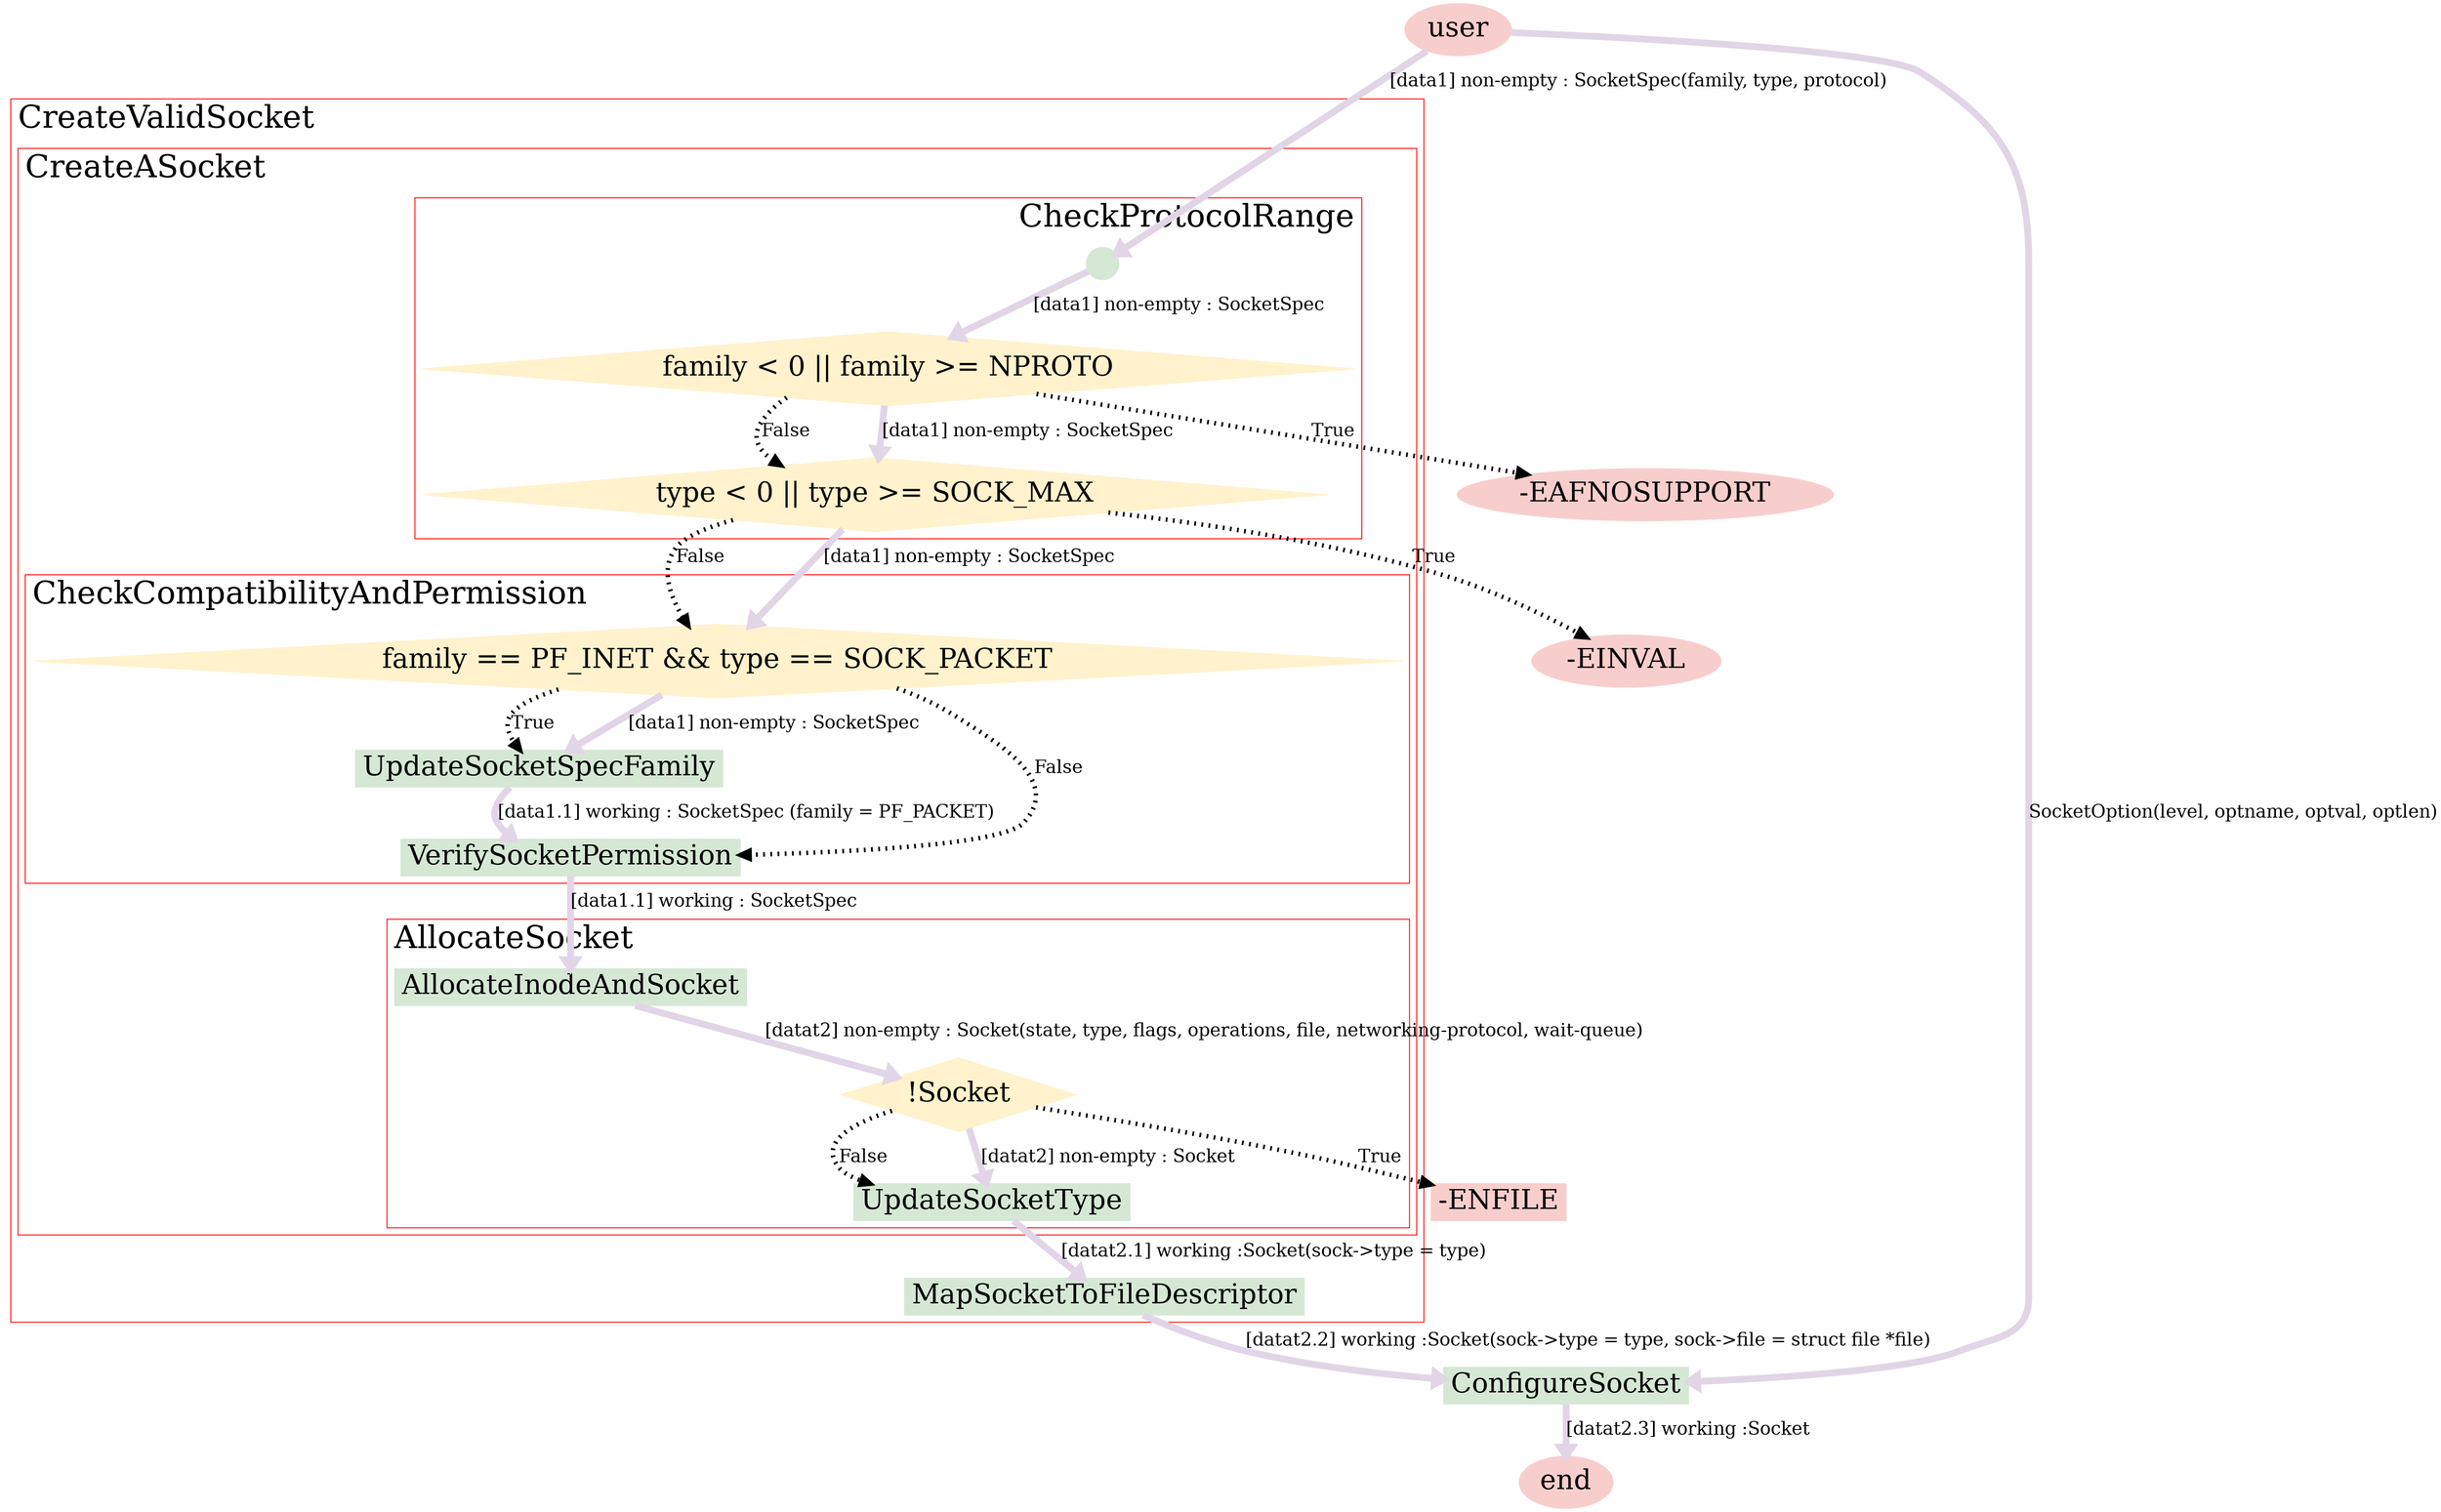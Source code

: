 digraph G {
   node [style=filled,  color="#D5E8D4", fontsize=30, shape=box];
   #edge [penwidth = 10, arrowsize=0.1, fontsize=20, color="#C2DFFF"];
   edge [penwidth = 7.5, fontsize=20, color="#E1D5E7"];
   compound=true;
   fontsize=35;
   labeljust=l;
   color="red";
   nodesep=2;
   rankdir="TD";

 #CreateSocket
  subgraph cluster_0 {
    #style=filled;
    #color=lightgrey;
    label = "CreateValidSocket";
    
    point0 [shape="point",width=0.5];
    #CreateTheSocket    
    subgraph cluster_0_1 {
         #color=blue;
         label = "CreateASocket";
        
        #CheckProtocolRange
        subgraph cluster_0_2 {
            #color=lightgrey;
            label="CheckProtocolRange";
            labeljust=r;
            
            decision0 [label="family < 0 || family >= NPROTO", shape=diamond, color="#FFF2CC"]
            decision1 [label="type < 0 || type >= SOCK_MAX", shape=diamond, color="#FFF2CC"]
            
            decision0 -> decision1 [label="False", style=dotted, penwidth = 5, color=black, arrowsize=1];
            
            
            point0 -> decision0 [label="[data1] non-empty : SocketSpec"];
            decision0 -> decision1 [label="[data1] non-empty : SocketSpec"];
        }
        #end CheckProtocolRange
        
        # CheckCompatibilityAndPermission
        subgraph cluster_0_3 {
          label="CheckCompatibilityAndPermission";
          
            decision2 [label="family == PF_INET && type == SOCK_PACKET", shape=diamond, color="#FFF2CC"];
            a3 [label="UpdateSocketSpecFamily"];
            a4 [label="VerifySocketPermission"];
            decision2 [label="family == PF_INET && type == SOCK_PACKET", shape=diamond, color="#FFF2CC"];
            
            
            decision2 -> a3 [label="True", style=dotted, penwidth = 5, color=black, arrowsize=1];
            decision2 -> a4 [label="False", style=dotted, penwidth = 5, color=black, arrowsize=1];
            
            decision2 -> a3 [label="[data1] non-empty : SocketSpec"];
            a3 -> a4 [label="[data1.1] working : SocketSpec (family = PF_PACKET)"];
           
        }
        # end CheckCompatibilityAndPermission
        
        decision1 -> decision2 [label="False", style=dotted, penwidth = 5, color=black, arrowsize=1];
        decision1 -> decision2 [label="[data1] non-empty : SocketSpec"];
        
        subgraph cluster_0_4 {
            label="AllocateSocket";
            a5 [label="AllocateInodeAndSocket"];
            a6 [label="UpdateSocketType"];
            
            decision3 [label="!Socket", shape=diamond, color="#FFF2CC"];
            
            a5 -> decision3  [label="[datat2] non-empty : Socket(state, type, flags, operations, file, networking-protocol, wait-queue)"];
            decision3 -> a6 [label="False", style=dotted, penwidth = 5, color=black, arrowsize=1];
            
       }
       
      #a7 [label="ConfigureSocketProtocolFamilyModule"];
 
    }#end CreateTheSocket
    
    #MapSocketToFileDescriptor
    a8 [label="MapSocketToFileDescriptor"];
    
    a4 -> a5 [label="[data1.1] working : SocketSpec"];
  
    decision3 -> a6 [label="[datat2] non-empty : Socket"];
    a6 -> a8 [label="[datat2.1] working :Socket(sock->type = type)"];
    #a7 -> a8 [label="SocketSpec"];
    
  }
 #end CreateSocket
 
  
  

  user -> point0 [label="[data1] non-empty : SocketSpec(family, type, protocol)"];
 
  #point0 -> a6 [label="[data1] non-empty : SocketSpec"];

  a8->ConfigureSocket [label="[datat2.2] working :Socket(sock->type = type, sock->file = struct file *file)"];
  user -> ConfigureSocket [label="SocketOption(level, optname, optval, optlen)"];
  ConfigureSocket -> end [label="[datat2.3] working :Socket"];
 
 

  user [shape ="ellipse", style= filled, color="#F8CECC"];
  end [shape ="ellipse", style= filled, color="#F8CECC"];
  exit1 [shape ="ellipse", style= filled, color="#F8CECC",label="-EAFNOSUPPORT"];
  exit2 [shape ="ellipse", style= filled, color="#F8CECC",label="-EINVAL"];
  exit3 [style= filled, color="#F8CECC",label="-ENFILE"];
  
  
  decision0 -> exit1 [label="True", style=dotted, penwidth = 5, color=black, arrowsize=1];
  decision1 -> exit2 [label="True", style=dotted, penwidth = 5, color=black, arrowsize=1];
  decision3 -> exit3 [label="True", style=dotted, penwidth = 5, color=black, arrowsize=1];

}